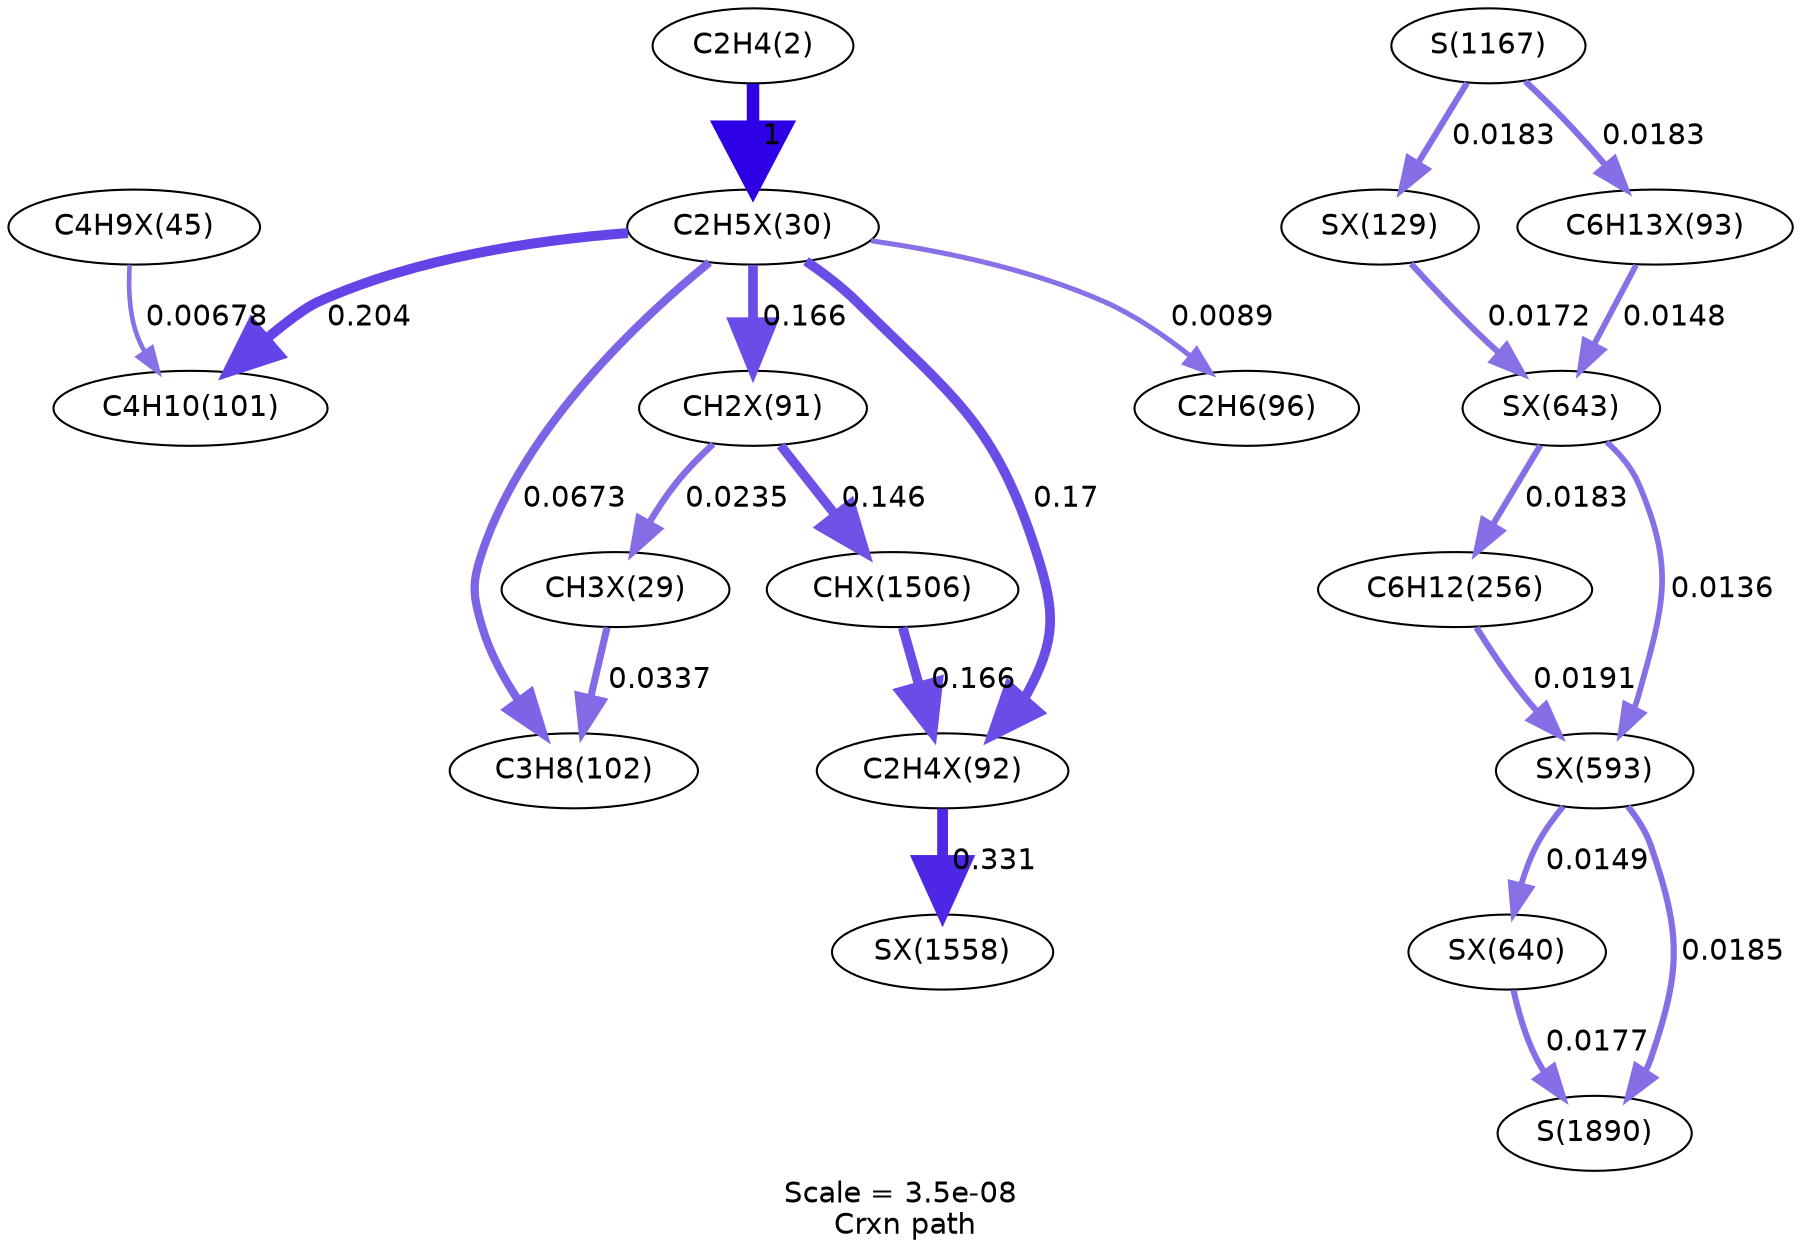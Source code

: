 digraph reaction_paths {
center=1;
s5 -> s32[fontname="Helvetica", style="setlinewidth(6)", arrowsize=3, color="0.7, 1.5, 0.9"
, label=" 1"];
s32 -> s10[fontname="Helvetica", style="setlinewidth(4.8)", arrowsize=2.4, color="0.7, 0.704, 0.9"
, label=" 0.204"];
s32 -> s45[fontname="Helvetica", style="setlinewidth(4.64)", arrowsize=2.32, color="0.7, 0.666, 0.9"
, label=" 0.166"];
s32 -> s46[fontname="Helvetica", style="setlinewidth(4.66)", arrowsize=2.33, color="0.7, 0.67, 0.9"
, label=" 0.17"];
s32 -> s9[fontname="Helvetica", style="setlinewidth(2.44)", arrowsize=1.22, color="0.7, 0.509, 0.9"
, label=" 0.0089"];
s32 -> s11[fontname="Helvetica", style="setlinewidth(3.96)", arrowsize=1.98, color="0.7, 0.567, 0.9"
, label=" 0.0673"];
s38 -> s10[fontname="Helvetica", style="setlinewidth(2.23)", arrowsize=1.12, color="0.7, 0.507, 0.9"
, label=" 0.00678"];
s51 -> s72[fontname="Helvetica", style="setlinewidth(2.93)", arrowsize=1.47, color="0.7, 0.517, 0.9"
, label=" 0.0172"];
s25 -> s51[fontname="Helvetica", style="setlinewidth(2.98)", arrowsize=1.49, color="0.7, 0.518, 0.9"
, label=" 0.0183"];
s47 -> s72[fontname="Helvetica", style="setlinewidth(2.82)", arrowsize=1.41, color="0.7, 0.515, 0.9"
, label=" 0.0148"];
s25 -> s47[fontname="Helvetica", style="setlinewidth(2.98)", arrowsize=1.49, color="0.7, 0.518, 0.9"
, label=" 0.0183"];
s72 -> s21[fontname="Helvetica", style="setlinewidth(2.98)", arrowsize=1.49, color="0.7, 0.518, 0.9"
, label=" 0.0183"];
s72 -> s67[fontname="Helvetica", style="setlinewidth(2.76)", arrowsize=1.38, color="0.7, 0.514, 0.9"
, label=" 0.0136"];
s21 -> s67[fontname="Helvetica", style="setlinewidth(3.01)", arrowsize=1.51, color="0.7, 0.519, 0.9"
, label=" 0.0191"];
s45 -> s31[fontname="Helvetica", style="setlinewidth(3.17)", arrowsize=1.58, color="0.7, 0.523, 0.9"
, label=" 0.0235"];
s31 -> s11[fontname="Helvetica", style="setlinewidth(3.44)", arrowsize=1.72, color="0.7, 0.534, 0.9"
, label=" 0.0337"];
s45 -> s80[fontname="Helvetica", style="setlinewidth(4.55)", arrowsize=2.27, color="0.7, 0.646, 0.9"
, label=" 0.146"];
s80 -> s46[fontname="Helvetica", style="setlinewidth(4.64)", arrowsize=2.32, color="0.7, 0.666, 0.9"
, label=" 0.166"];
s46 -> s81[fontname="Helvetica", style="setlinewidth(5.17)", arrowsize=2.58, color="0.7, 0.831, 0.9"
, label=" 0.331"];
s67 -> s70[fontname="Helvetica", style="setlinewidth(2.82)", arrowsize=1.41, color="0.7, 0.515, 0.9"
, label=" 0.0149"];
s67 -> s27[fontname="Helvetica", style="setlinewidth(2.99)", arrowsize=1.49, color="0.7, 0.519, 0.9"
, label=" 0.0185"];
s70 -> s27[fontname="Helvetica", style="setlinewidth(2.95)", arrowsize=1.48, color="0.7, 0.518, 0.9"
, label=" 0.0177"];
s5 [ fontname="Helvetica", label="C2H4(2)"];
s9 [ fontname="Helvetica", label="C2H6(96)"];
s10 [ fontname="Helvetica", label="C4H10(101)"];
s11 [ fontname="Helvetica", label="C3H8(102)"];
s21 [ fontname="Helvetica", label="C6H12(256)"];
s25 [ fontname="Helvetica", label="S(1167)"];
s27 [ fontname="Helvetica", label="S(1890)"];
s31 [ fontname="Helvetica", label="CH3X(29)"];
s32 [ fontname="Helvetica", label="C2H5X(30)"];
s38 [ fontname="Helvetica", label="C4H9X(45)"];
s45 [ fontname="Helvetica", label="CH2X(91)"];
s46 [ fontname="Helvetica", label="C2H4X(92)"];
s47 [ fontname="Helvetica", label="C6H13X(93)"];
s51 [ fontname="Helvetica", label="SX(129)"];
s67 [ fontname="Helvetica", label="SX(593)"];
s70 [ fontname="Helvetica", label="SX(640)"];
s72 [ fontname="Helvetica", label="SX(643)"];
s80 [ fontname="Helvetica", label="CHX(1506)"];
s81 [ fontname="Helvetica", label="SX(1558)"];
 label = "Scale = 3.5e-08\l Crxn path";
 fontname = "Helvetica";
}
